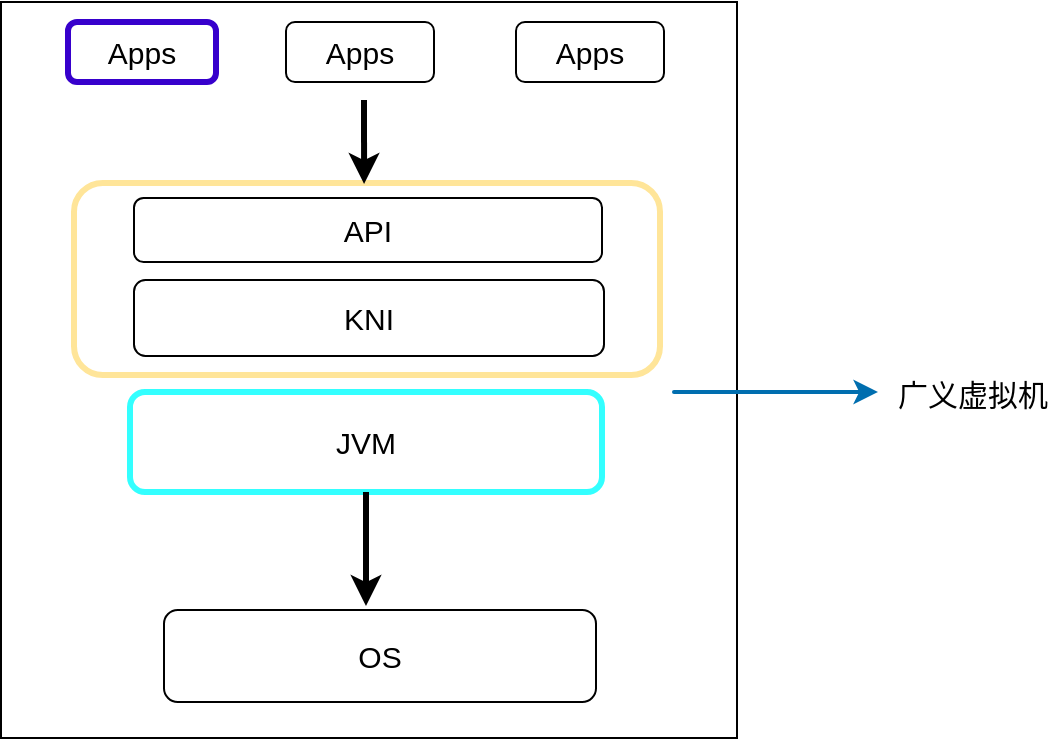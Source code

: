 <mxfile version="14.9.1" type="github">
  <diagram id="Yku0yeU96lB2vV8d1mqr" name="Page-1">
    <mxGraphModel dx="1038" dy="580" grid="0" gridSize="10" guides="1" tooltips="1" connect="1" arrows="1" fold="1" page="1" pageScale="1" pageWidth="827" pageHeight="1169" math="0" shadow="0">
      <root>
        <mxCell id="0" />
        <mxCell id="1" parent="0" />
        <mxCell id="AIB075_VQFhaKvIqns19-1" value="" style="whiteSpace=wrap;html=1;aspect=fixed;" vertex="1" parent="1">
          <mxGeometry x="234.5" y="158" width="368" height="368" as="geometry" />
        </mxCell>
        <mxCell id="AIB075_VQFhaKvIqns19-2" value="&lt;font style=&quot;font-size: 15px&quot; color=&quot;#000000&quot;&gt;Apps&lt;/font&gt;" style="rounded=1;whiteSpace=wrap;html=1;strokeColor=#3700CC;fontColor=#ffffff;fillColor=#FFFFFF;strokeWidth=3;" vertex="1" parent="1">
          <mxGeometry x="268" y="168" width="74" height="30" as="geometry" />
        </mxCell>
        <mxCell id="AIB075_VQFhaKvIqns19-3" value="&lt;font style=&quot;font-size: 15px&quot;&gt;Apps&lt;/font&gt;" style="rounded=1;whiteSpace=wrap;html=1;" vertex="1" parent="1">
          <mxGeometry x="377" y="168" width="74" height="30" as="geometry" />
        </mxCell>
        <mxCell id="AIB075_VQFhaKvIqns19-4" value="&lt;font style=&quot;font-size: 15px&quot;&gt;Apps&lt;/font&gt;" style="rounded=1;whiteSpace=wrap;html=1;" vertex="1" parent="1">
          <mxGeometry x="492" y="168" width="74" height="30" as="geometry" />
        </mxCell>
        <mxCell id="AIB075_VQFhaKvIqns19-16" value="" style="rounded=1;whiteSpace=wrap;html=1;strokeWidth=3;fillColor=#FFFFFF;strokeColor=#FFE599;" vertex="1" parent="1">
          <mxGeometry x="271" y="248.5" width="293" height="96" as="geometry" />
        </mxCell>
        <mxCell id="AIB075_VQFhaKvIqns19-17" value="&lt;font style=&quot;font-size: 15px&quot;&gt;API&lt;/font&gt;" style="rounded=1;whiteSpace=wrap;html=1;strokeWidth=1;fillColor=#FFFFFF;" vertex="1" parent="1">
          <mxGeometry x="301" y="256" width="234" height="32" as="geometry" />
        </mxCell>
        <mxCell id="AIB075_VQFhaKvIqns19-18" value="&lt;font style=&quot;font-size: 15px&quot;&gt;KNI&lt;/font&gt;" style="rounded=1;whiteSpace=wrap;html=1;strokeWidth=1;fillColor=#FFFFFF;" vertex="1" parent="1">
          <mxGeometry x="301" y="297" width="235" height="38" as="geometry" />
        </mxCell>
        <mxCell id="AIB075_VQFhaKvIqns19-19" value="&lt;font style=&quot;font-size: 15px&quot;&gt;JVM&lt;/font&gt;" style="rounded=1;whiteSpace=wrap;html=1;strokeWidth=3;fillColor=#FFFFFF;strokeColor=#33FFFF;" vertex="1" parent="1">
          <mxGeometry x="299" y="353" width="236" height="50" as="geometry" />
        </mxCell>
        <mxCell id="AIB075_VQFhaKvIqns19-20" value="&lt;font style=&quot;font-size: 15px&quot;&gt;OS&lt;/font&gt;" style="rounded=1;whiteSpace=wrap;html=1;strokeColor=#000000;strokeWidth=1;fillColor=#FFFFFF;" vertex="1" parent="1">
          <mxGeometry x="316" y="462" width="216" height="46" as="geometry" />
        </mxCell>
        <mxCell id="AIB075_VQFhaKvIqns19-22" value="" style="endArrow=classic;html=1;entryX=0.495;entryY=0.005;entryDx=0;entryDy=0;entryPerimeter=0;strokeWidth=3;" edge="1" parent="1" target="AIB075_VQFhaKvIqns19-16">
          <mxGeometry width="50" height="50" relative="1" as="geometry">
            <mxPoint x="416" y="207" as="sourcePoint" />
            <mxPoint x="374" y="218" as="targetPoint" />
          </mxGeometry>
        </mxCell>
        <mxCell id="AIB075_VQFhaKvIqns19-23" value="" style="endArrow=classic;html=1;strokeWidth=3;" edge="1" parent="1" source="AIB075_VQFhaKvIqns19-19">
          <mxGeometry width="50" height="50" relative="1" as="geometry">
            <mxPoint x="388" y="412" as="sourcePoint" />
            <mxPoint x="417" y="460" as="targetPoint" />
            <Array as="points">
              <mxPoint x="417" y="444" />
            </Array>
          </mxGeometry>
        </mxCell>
        <mxCell id="AIB075_VQFhaKvIqns19-25" value="" style="endArrow=classic;html=1;strokeWidth=2;fillColor=#1ba1e2;strokeColor=#006EAF;" edge="1" parent="1">
          <mxGeometry width="50" height="50" relative="1" as="geometry">
            <mxPoint x="600" y="353" as="sourcePoint" />
            <mxPoint x="673" y="353" as="targetPoint" />
            <Array as="points">
              <mxPoint x="566" y="353" />
              <mxPoint x="600" y="353" />
            </Array>
          </mxGeometry>
        </mxCell>
        <mxCell id="AIB075_VQFhaKvIqns19-26" value="&lt;font style=&quot;font-size: 15px&quot;&gt;广义虚拟机&lt;/font&gt;" style="text;html=1;align=center;verticalAlign=middle;resizable=0;points=[];autosize=1;strokeColor=none;" vertex="1" parent="1">
          <mxGeometry x="677" y="344.5" width="85" height="18" as="geometry" />
        </mxCell>
      </root>
    </mxGraphModel>
  </diagram>
</mxfile>
